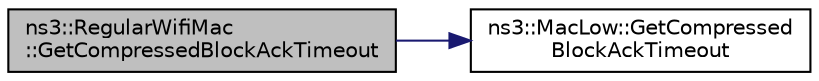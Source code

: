 digraph "ns3::RegularWifiMac::GetCompressedBlockAckTimeout"
{
  edge [fontname="Helvetica",fontsize="10",labelfontname="Helvetica",labelfontsize="10"];
  node [fontname="Helvetica",fontsize="10",shape=record];
  rankdir="LR";
  Node1 [label="ns3::RegularWifiMac\l::GetCompressedBlockAckTimeout",height=0.2,width=0.4,color="black", fillcolor="grey75", style="filled", fontcolor="black"];
  Node1 -> Node2 [color="midnightblue",fontsize="10",style="solid"];
  Node2 [label="ns3::MacLow::GetCompressed\lBlockAckTimeout",height=0.2,width=0.4,color="black", fillcolor="white", style="filled",URL="$d3/da6/classns3_1_1MacLow.html#a57e8e9f643fe85b1c04812de618efbee"];
}
